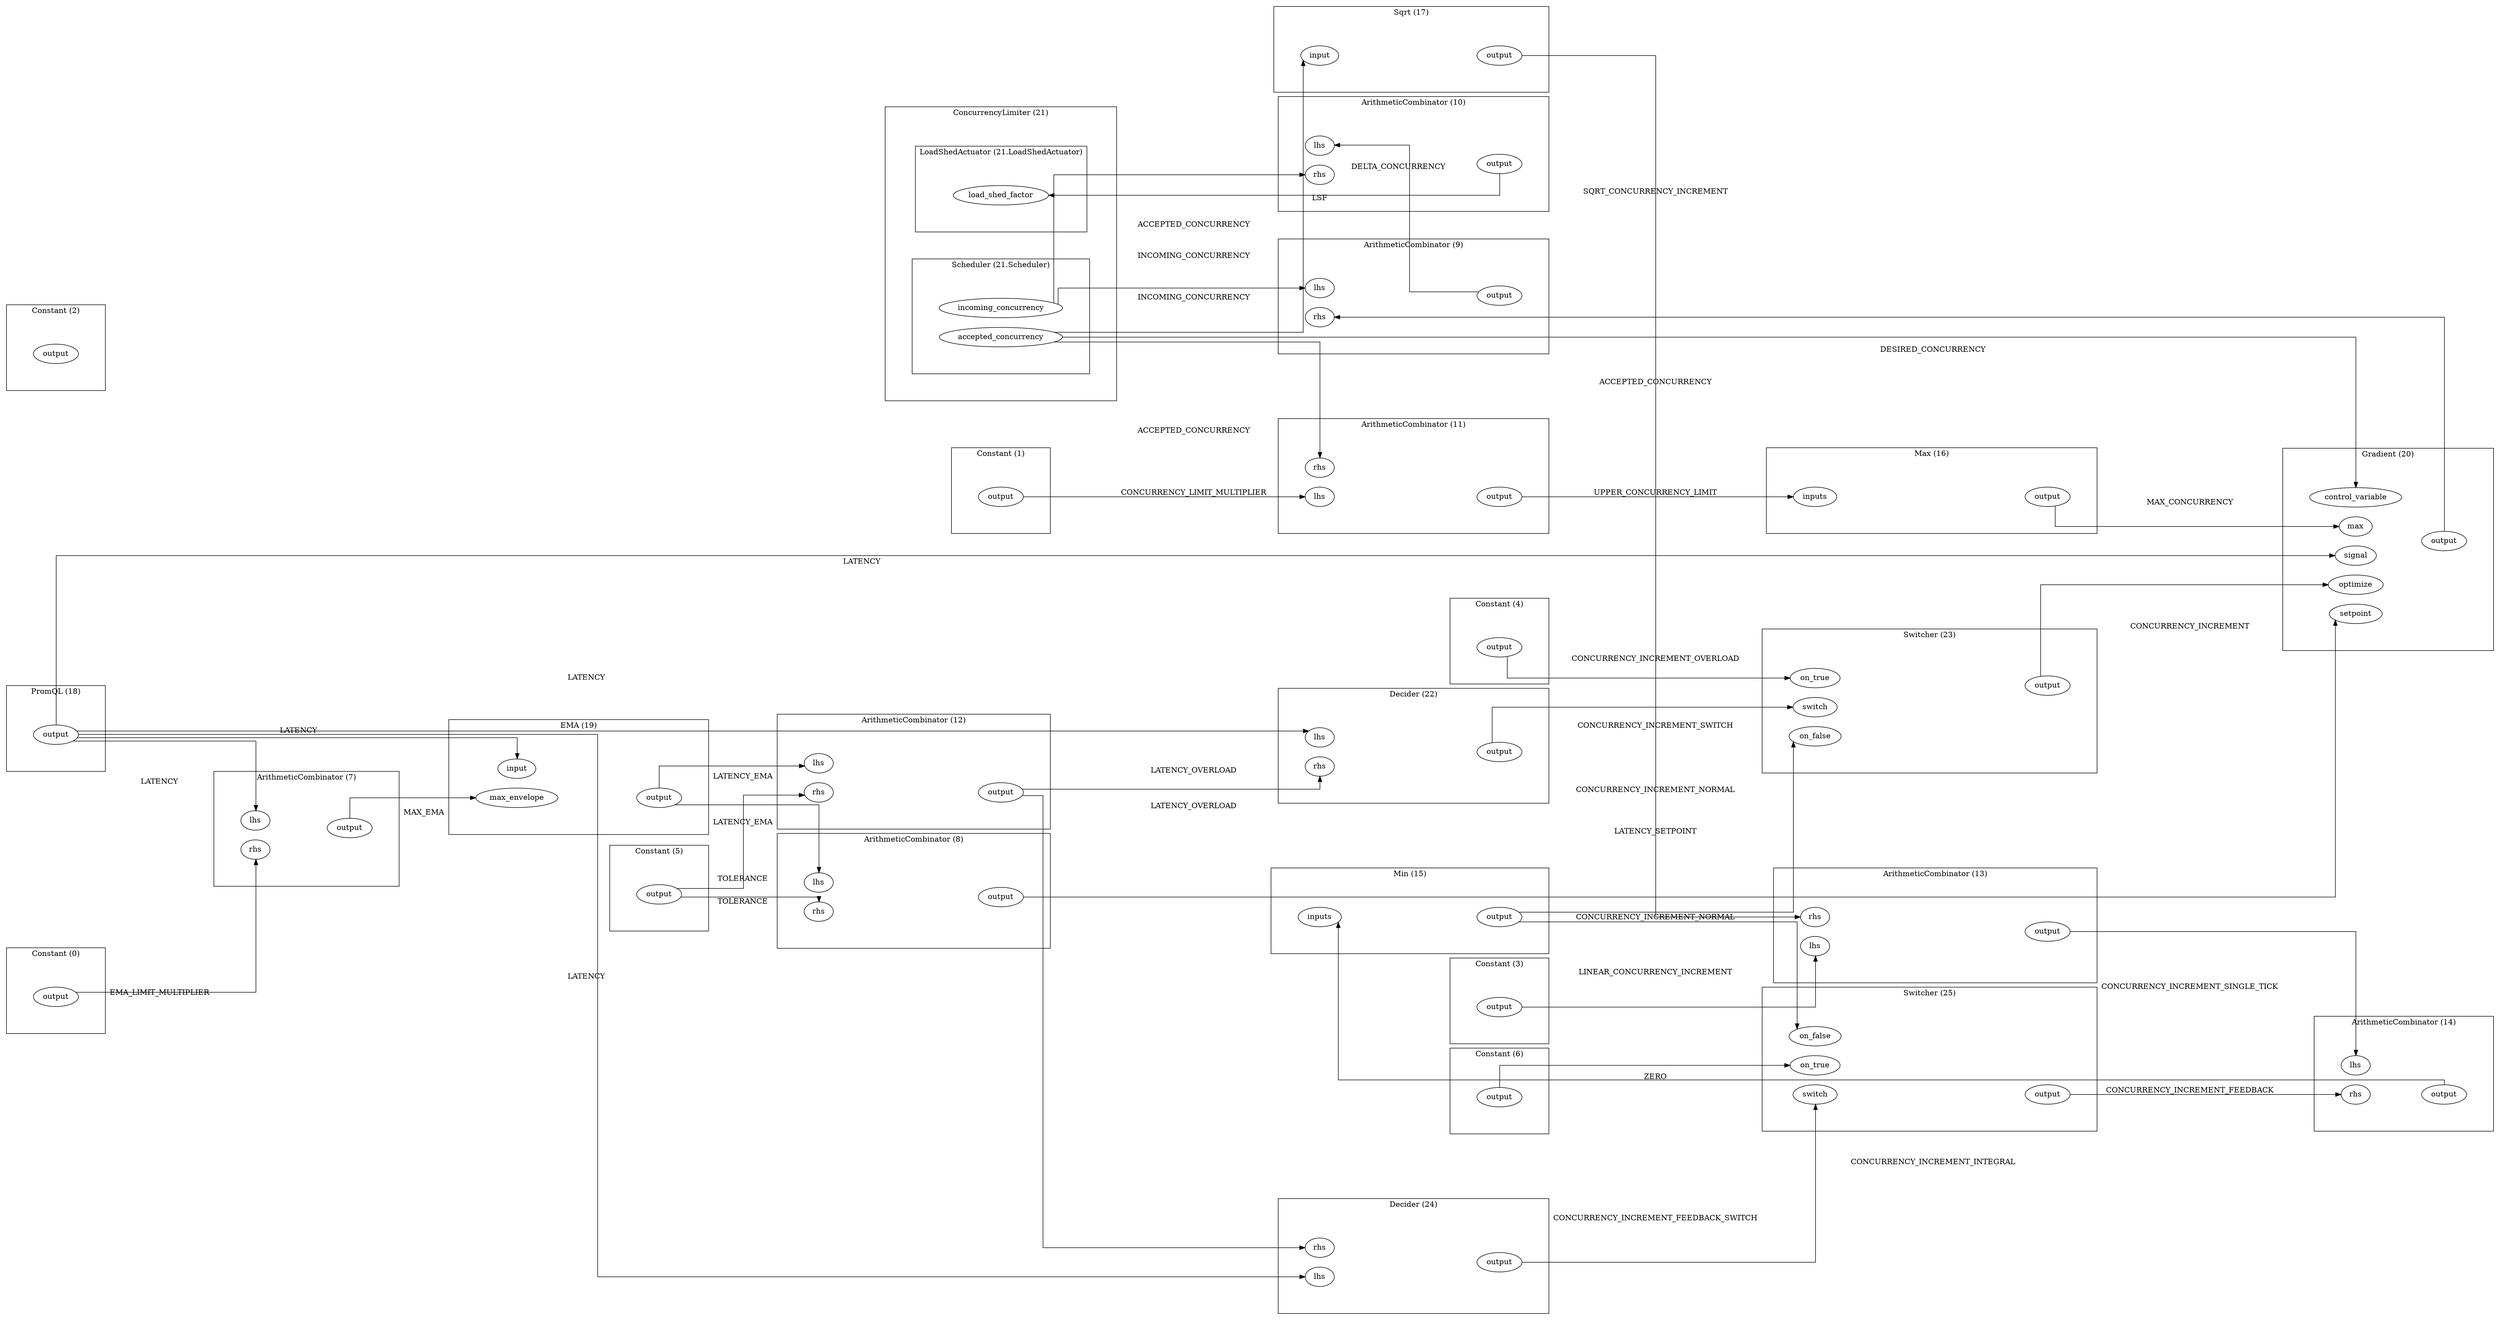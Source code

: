 digraph  {
	subgraph cluster_s27 {
		label="ArithmeticCombinator (10)";margin="50.0";
		n29[label="lhs"];
		n30[label="output"];
		n28[label="rhs"];
		n29->n30[style="invis"];
		{rank=same; n28;n29;};
		{rank=same; n30;};

	}
	subgraph cluster_s31 {
		label="ArithmeticCombinator (11)";margin="50.0";
		n33[label="lhs"];
		n34[label="output"];
		n32[label="rhs"];
		n33->n34[style="invis"];
		{rank=same; n32;n33;};
		{rank=same; n34;};

	}
	subgraph cluster_s35 {
		label="ArithmeticCombinator (12)";margin="50.0";
		n36[label="lhs"];
		n38[label="output"];
		n37[label="rhs"];
		n37->n38[style="invis"];
		{rank=same; n36;n37;};
		{rank=same; n38;};

	}
	subgraph cluster_s39 {
		label="ArithmeticCombinator (13)";margin="50.0";
		n40[label="lhs"];
		n42[label="output"];
		n41[label="rhs"];
		n41->n42[style="invis"];
		{rank=same; n40;n41;};
		{rank=same; n42;};

	}
	subgraph cluster_s43 {
		label="ArithmeticCombinator (14)";margin="50.0";
		n44[label="lhs"];
		n46[label="output"];
		n45[label="rhs"];
		n45->n46[style="invis"];
		{rank=same; n44;n45;};
		{rank=same; n46;};

	}
	subgraph cluster_s15 {
		label="ArithmeticCombinator (7)";margin="50.0";
		n16[label="lhs"];
		n18[label="output"];
		n17[label="rhs"];
		n17->n18[style="invis"];
		{rank=same; n18;};
		{rank=same; n16;n17;};

	}
	subgraph cluster_s19 {
		label="ArithmeticCombinator (8)";margin="50.0";
		n20[label="lhs"];
		n22[label="output"];
		n21[label="rhs"];
		n21->n22[style="invis"];
		{rank=same; n20;n21;};
		{rank=same; n22;};

	}
	subgraph cluster_s23 {
		label="ArithmeticCombinator (9)";margin="50.0";
		n24[label="lhs"];
		n26[label="output"];
		n25[label="rhs"];
		n25->n26[style="invis"];
		{rank=same; n24;n25;};
		{rank=same; n26;};

	}
	subgraph cluster_s69 {
		subgraph cluster_s73 {
			label="LoadShedActuator (21.LoadShedActuator)";margin="50.0";
			n74[label="load_shed_factor"];
			{rank=same; n74;};

		}
		subgraph cluster_s70 {
			label="Scheduler (21.Scheduler)";margin="50.0";
			n71[label="accepted_concurrency"];
			n72[label="incoming_concurrency"];
			{rank=same; n71;n72;};

		}
		label="ConcurrencyLimiter (21)";margin="50.0";

	}
	subgraph cluster_s1 {
		label="Constant (0)";margin="50.0";
		n2[label="output"];
		{rank=same; n2;};

	}
	subgraph cluster_s3 {
		label="Constant (1)";margin="50.0";
		n4[label="output"];
		{rank=same; n4;};

	}
	subgraph cluster_s5 {
		label="Constant (2)";margin="50.0";
		n6[label="output"];
		{rank=same; n6;};

	}
	subgraph cluster_s7 {
		label="Constant (3)";margin="50.0";
		n8[label="output"];
		{rank=same; n8;};

	}
	subgraph cluster_s9 {
		label="Constant (4)";margin="50.0";
		n10[label="output"];
		{rank=same; n10;};

	}
	subgraph cluster_s11 {
		label="Constant (5)";margin="50.0";
		n12[label="output"];
		{rank=same; n12;};

	}
	subgraph cluster_s13 {
		label="Constant (6)";margin="50.0";
		n14[label="output"];
		{rank=same; n14;};

	}
	subgraph cluster_s75 {
		label="Decider (22)";margin="50.0";
		n76[label="lhs"];
		n78[label="output"];
		n77[label="rhs"];
		n77->n78[style="invis"];
		{rank=same; n78;};
		{rank=same; n76;n77;};

	}
	subgraph cluster_s84 {
		label="Decider (24)";margin="50.0";
		n86[label="lhs"];
		n87[label="output"];
		n85[label="rhs"];
		n86->n87[style="invis"];
		{rank=same; n85;n86;};
		{rank=same; n87;};

	}
	subgraph cluster_s58 {
		label="EMA (19)";margin="50.0";
		n59[label="input"];
		n60[label="max_envelope"];
		n61[label="output"];
		n60->n61[style="invis"];
		{rank=same; n59;n60;};
		{rank=same; n61;};

	}
	subgraph cluster_s62 {
		label="Gradient (20)";margin="50.0";
		n64[label="control_variable"];
		n63[label="max"];
		n67[label="optimize"];
		n68[label="output"];
		n66[label="setpoint"];
		n65[label="signal"];
		n67->n68[style="invis"];
		{rank=same; n63;n64;n65;n66;n67;};
		{rank=same; n68;};

	}
	subgraph cluster_s50 {
		label="Max (16)";margin="50.0";
		n51[label="inputs"];
		n52[label="output"];
		n51->n52[style="invis"];
		{rank=same; n51;};
		{rank=same; n52;};

	}
	subgraph cluster_s47 {
		label="Min (15)";margin="50.0";
		n48[label="inputs"];
		n49[label="output"];
		n48->n49[style="invis"];
		{rank=same; n48;};
		{rank=same; n49;};

	}
	subgraph cluster_s56 {
		label="PromQL (18)";margin="50.0";
		n57[label="output"];
		{rank=same; n57;};

	}
	subgraph cluster_s53 {
		label="Sqrt (17)";margin="50.0";
		n54[label="input"];
		n55[label="output"];
		n54->n55[style="invis"];
		{rank=same; n55;};
		{rank=same; n54;};

	}
	subgraph cluster_s79 {
		label="Switcher (23)";margin="50.0";
		n81[label="on_false"];
		n80[label="on_true"];
		n83[label="output"];
		n82[label="switch"];
		n82->n83[style="invis"];
		{rank=same; n80;n81;n82;};
		{rank=same; n83;};

	}
	subgraph cluster_s88 {
		label="Switcher (25)";margin="50.0";
		n90[label="on_false"];
		n89[label="on_true"];
		n92[label="output"];
		n91[label="switch"];
		n91->n92[style="invis"];
		{rank=same; n89;n90;n91;};
		{rank=same; n92;};

	}
	rankdir="LR";splines="ortho";
	n71->n32[label="ACCEPTED_CONCURRENCY"];
	n71->n54[label="ACCEPTED_CONCURRENCY"];
	n71->n64[label="ACCEPTED_CONCURRENCY"];
	n72->n24[label="INCOMING_CONCURRENCY"];
	n72->n28[label="INCOMING_CONCURRENCY"];
	n10->n80[label="CONCURRENCY_INCREMENT_OVERLOAD"];
	n22->n66[label="LATENCY_SETPOINT"];
	n52->n63[label="MAX_CONCURRENCY"];
	n2->n17[label="EMA_LIMIT_MULTIPLIER"];
	n18->n60[label="MAX_EMA"];
	n42->n44[label="CONCURRENCY_INCREMENT_SINGLE_TICK"];
	n78->n82[label="CONCURRENCY_INCREMENT_SWITCH"];
	n92->n45[label="CONCURRENCY_INCREMENT_FEEDBACK"];
	n68->n25[label="DESIRED_CONCURRENCY"];
	n8->n40[label="LINEAR_CONCURRENCY_INCREMENT"];
	n12->n21[label="TOLERANCE"];
	n12->n37[label="TOLERANCE"];
	n34->n51[label="UPPER_CONCURRENCY_LIMIT"];
	n46->n48[label="CONCURRENCY_INCREMENT_INTEGRAL"];
	n55->n41[label="SQRT_CONCURRENCY_INCREMENT"];
	n61->n20[label="LATENCY_EMA"];
	n61->n36[label="LATENCY_EMA"];
	n4->n33[label="CONCURRENCY_LIMIT_MULTIPLIER"];
	n14->n89[label="ZERO"];
	n57->n16[label="LATENCY"];
	n57->n59[label="LATENCY"];
	n57->n65[label="LATENCY"];
	n57->n76[label="LATENCY"];
	n57->n86[label="LATENCY"];
	n83->n67[label="CONCURRENCY_INCREMENT"];
	n87->n91[label="CONCURRENCY_INCREMENT_FEEDBACK_SWITCH"];
	n30->n74[label="LSF"];
	n38->n77[label="LATENCY_OVERLOAD"];
	n38->n85[label="LATENCY_OVERLOAD"];
	n49->n81[label="CONCURRENCY_INCREMENT_NORMAL"];
	n49->n90[label="CONCURRENCY_INCREMENT_NORMAL"];
	n26->n29[label="DELTA_CONCURRENCY"];

}
